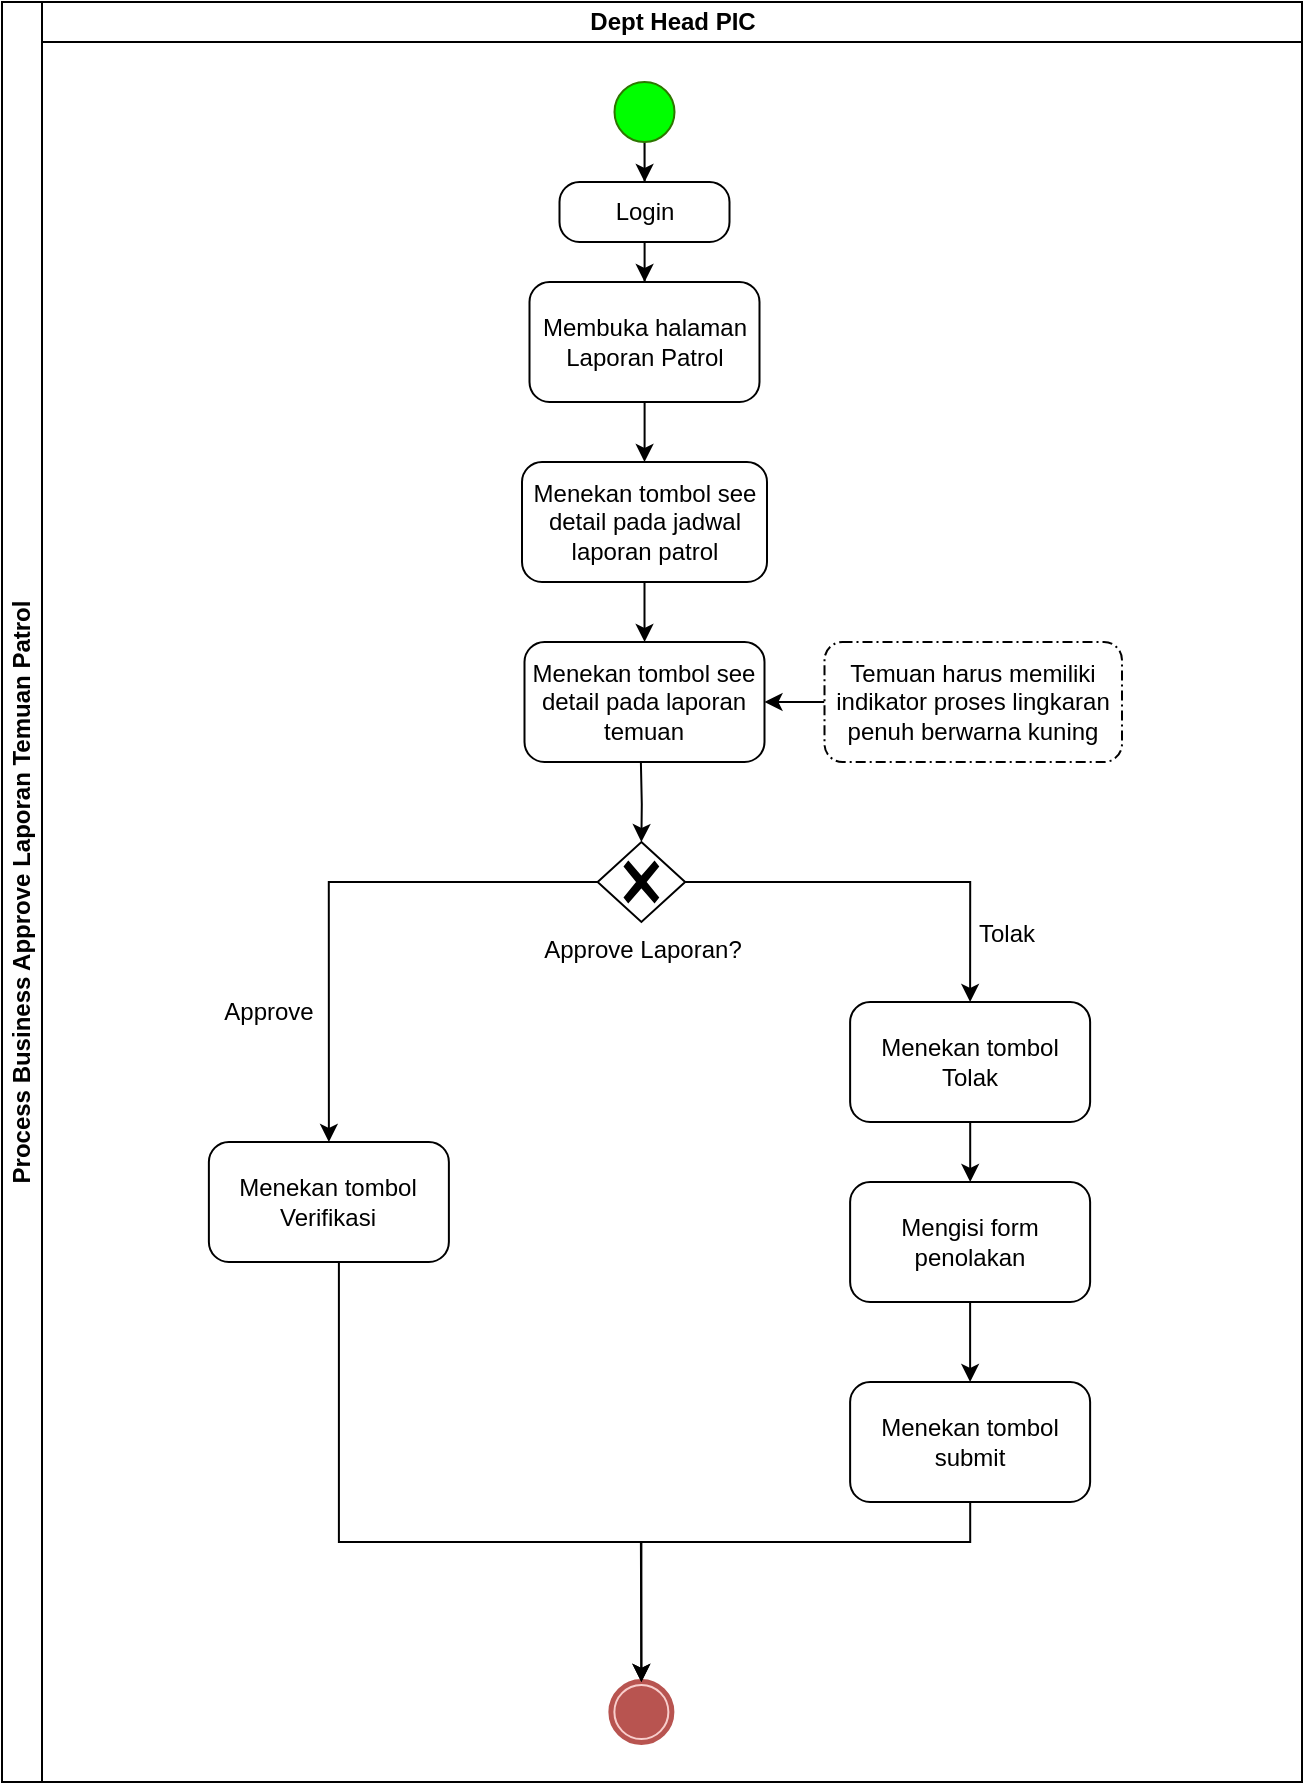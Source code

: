 <mxfile version="24.0.7" type="device">
  <diagram name="Page-1" id="zpgvi00k8cMSznXeX_7v">
    <mxGraphModel dx="1123" dy="721" grid="1" gridSize="10" guides="1" tooltips="1" connect="1" arrows="1" fold="1" page="1" pageScale="1" pageWidth="850" pageHeight="1100" math="0" shadow="0">
      <root>
        <mxCell id="0" />
        <mxCell id="1" parent="0" />
        <mxCell id="p2soG9ANZCDUTR2Bre6W-1" value="Process Business Approve Laporan Temuan Patrol" style="swimlane;html=1;childLayout=stackLayout;resizeParent=1;resizeParentMax=0;startSize=20;horizontal=0;horizontalStack=1;whiteSpace=wrap;" parent="1" vertex="1">
          <mxGeometry x="90" y="40" width="650" height="890" as="geometry">
            <mxRectangle x="210" y="20" width="40" height="190" as="alternateBounds" />
          </mxGeometry>
        </mxCell>
        <mxCell id="p2soG9ANZCDUTR2Bre6W-2" value="Dept Head PIC" style="swimlane;html=1;startSize=20;" parent="p2soG9ANZCDUTR2Bre6W-1" vertex="1">
          <mxGeometry x="20" width="630" height="890" as="geometry">
            <mxRectangle x="20" width="40" height="480" as="alternateBounds" />
          </mxGeometry>
        </mxCell>
        <mxCell id="p2soG9ANZCDUTR2Bre6W-3" style="edgeStyle=orthogonalEdgeStyle;rounded=0;orthogonalLoop=1;jettySize=auto;html=1;" parent="p2soG9ANZCDUTR2Bre6W-2" source="p2soG9ANZCDUTR2Bre6W-4" target="p2soG9ANZCDUTR2Bre6W-6" edge="1">
          <mxGeometry relative="1" as="geometry" />
        </mxCell>
        <mxCell id="p2soG9ANZCDUTR2Bre6W-4" value="Login" style="points=[[0.25,0,0],[0.5,0,0],[0.75,0,0],[1,0.25,0],[1,0.5,0],[1,0.75,0],[0.75,1,0],[0.5,1,0],[0.25,1,0],[0,0.75,0],[0,0.5,0],[0,0.25,0]];shape=mxgraph.bpmn.task;whiteSpace=wrap;rectStyle=rounded;size=10;html=1;container=1;expand=0;collapsible=0;taskMarker=abstract;" parent="p2soG9ANZCDUTR2Bre6W-2" vertex="1">
          <mxGeometry x="258.75" y="90" width="85" height="30" as="geometry" />
        </mxCell>
        <mxCell id="p2soG9ANZCDUTR2Bre6W-5" style="edgeStyle=orthogonalEdgeStyle;rounded=0;orthogonalLoop=1;jettySize=auto;html=1;" parent="p2soG9ANZCDUTR2Bre6W-2" source="p2soG9ANZCDUTR2Bre6W-6" target="p2soG9ANZCDUTR2Bre6W-8" edge="1">
          <mxGeometry relative="1" as="geometry" />
        </mxCell>
        <mxCell id="p2soG9ANZCDUTR2Bre6W-6" value="Membuka halaman Laporan Patrol" style="points=[[0.25,0,0],[0.5,0,0],[0.75,0,0],[1,0.25,0],[1,0.5,0],[1,0.75,0],[0.75,1,0],[0.5,1,0],[0.25,1,0],[0,0.75,0],[0,0.5,0],[0,0.25,0]];shape=mxgraph.bpmn.task;whiteSpace=wrap;rectStyle=rounded;size=10;html=1;container=1;expand=0;collapsible=0;taskMarker=abstract;" parent="p2soG9ANZCDUTR2Bre6W-2" vertex="1">
          <mxGeometry x="243.75" y="140" width="115" height="60" as="geometry" />
        </mxCell>
        <mxCell id="p2soG9ANZCDUTR2Bre6W-7" style="edgeStyle=orthogonalEdgeStyle;rounded=0;orthogonalLoop=1;jettySize=auto;html=1;" parent="p2soG9ANZCDUTR2Bre6W-2" source="p2soG9ANZCDUTR2Bre6W-8" target="p2soG9ANZCDUTR2Bre6W-12" edge="1">
          <mxGeometry relative="1" as="geometry" />
        </mxCell>
        <mxCell id="p2soG9ANZCDUTR2Bre6W-8" value="Menekan tombol see detail pada jadwal laporan patrol" style="points=[[0.25,0,0],[0.5,0,0],[0.75,0,0],[1,0.25,0],[1,0.5,0],[1,0.75,0],[0.75,1,0],[0.5,1,0],[0.25,1,0],[0,0.75,0],[0,0.5,0],[0,0.25,0]];shape=mxgraph.bpmn.task;whiteSpace=wrap;rectStyle=rounded;size=10;html=1;container=1;expand=0;collapsible=0;taskMarker=abstract;" parent="p2soG9ANZCDUTR2Bre6W-2" vertex="1">
          <mxGeometry x="240" y="230" width="122.5" height="60" as="geometry" />
        </mxCell>
        <mxCell id="p2soG9ANZCDUTR2Bre6W-9" style="edgeStyle=orthogonalEdgeStyle;rounded=0;orthogonalLoop=1;jettySize=auto;html=1;" parent="p2soG9ANZCDUTR2Bre6W-2" source="p2soG9ANZCDUTR2Bre6W-10" target="p2soG9ANZCDUTR2Bre6W-4" edge="1">
          <mxGeometry relative="1" as="geometry" />
        </mxCell>
        <mxCell id="p2soG9ANZCDUTR2Bre6W-10" value="" style="points=[[0.145,0.145,0],[0.5,0,0],[0.855,0.145,0],[1,0.5,0],[0.855,0.855,0],[0.5,1,0],[0.145,0.855,0],[0,0.5,0]];shape=mxgraph.bpmn.event;html=1;verticalLabelPosition=bottom;labelBackgroundColor=#ffffff;verticalAlign=top;align=center;perimeter=ellipsePerimeter;outlineConnect=0;aspect=fixed;outline=standard;symbol=general;fillColor=#00FF00;strokeColor=#2D7600;fontColor=#ffffff;" parent="p2soG9ANZCDUTR2Bre6W-2" vertex="1">
          <mxGeometry x="286.25" y="40" width="30" height="30" as="geometry" />
        </mxCell>
        <mxCell id="p2soG9ANZCDUTR2Bre6W-12" value="Menekan tombol see detail pada laporan temuan" style="points=[[0.25,0,0],[0.5,0,0],[0.75,0,0],[1,0.25,0],[1,0.5,0],[1,0.75,0],[0.75,1,0],[0.5,1,0],[0.25,1,0],[0,0.75,0],[0,0.5,0],[0,0.25,0]];shape=mxgraph.bpmn.task;whiteSpace=wrap;rectStyle=rounded;size=10;html=1;container=1;expand=0;collapsible=0;taskMarker=abstract;" parent="p2soG9ANZCDUTR2Bre6W-2" vertex="1">
          <mxGeometry x="241.25" y="320" width="120" height="60" as="geometry" />
        </mxCell>
        <mxCell id="p2soG9ANZCDUTR2Bre6W-16" style="edgeStyle=orthogonalEdgeStyle;rounded=0;orthogonalLoop=1;jettySize=auto;html=1;" parent="p2soG9ANZCDUTR2Bre6W-2" source="p2soG9ANZCDUTR2Bre6W-17" target="p2soG9ANZCDUTR2Bre6W-12" edge="1">
          <mxGeometry relative="1" as="geometry" />
        </mxCell>
        <mxCell id="p2soG9ANZCDUTR2Bre6W-17" value="Temuan harus memiliki indikator proses lingkaran penuh berwarna kuning" style="points=[[0.25,0,0],[0.5,0,0],[0.75,0,0],[1,0.25,0],[1,0.5,0],[1,0.75,0],[0.75,1,0],[0.5,1,0],[0.25,1,0],[0,0.75,0],[0,0.5,0],[0,0.25,0]];rounded=1;dashed=1;dashPattern=5 2 1 2;labelPosition=center;verticalLabelPosition=middle;align=center;verticalAlign=middle;fontSize=12;html=1;whiteSpace=wrap;" parent="p2soG9ANZCDUTR2Bre6W-2" vertex="1">
          <mxGeometry x="391.25" y="320" width="148.75" height="60" as="geometry" />
        </mxCell>
        <mxCell id="vs9dShwJ4QM-kIbL_MG4-1" value="" style="points=[[0.145,0.145,0],[0.5,0,0],[0.855,0.145,0],[1,0.5,0],[0.855,0.855,0],[0.5,1,0],[0.145,0.855,0],[0,0.5,0]];shape=mxgraph.bpmn.event;html=1;verticalLabelPosition=bottom;labelBackgroundColor=#ffffff;verticalAlign=top;align=center;perimeter=ellipsePerimeter;outlineConnect=0;aspect=fixed;outline=end;symbol=terminate;fillColor=#f8cecc;strokeColor=#b85450;gradientColor=#ea6b66;" vertex="1" parent="p2soG9ANZCDUTR2Bre6W-2">
          <mxGeometry x="284.69" y="840" width="30" height="30" as="geometry" />
        </mxCell>
        <mxCell id="vs9dShwJ4QM-kIbL_MG4-2" style="edgeStyle=orthogonalEdgeStyle;rounded=0;orthogonalLoop=1;jettySize=auto;html=1;" edge="1" parent="p2soG9ANZCDUTR2Bre6W-2" source="vs9dShwJ4QM-kIbL_MG4-13" target="vs9dShwJ4QM-kIbL_MG4-1">
          <mxGeometry relative="1" as="geometry">
            <mxPoint x="299.69" y="520.0" as="targetPoint" />
            <Array as="points">
              <mxPoint x="148.44" y="770" />
              <mxPoint x="299.44" y="770" />
            </Array>
          </mxGeometry>
        </mxCell>
        <mxCell id="vs9dShwJ4QM-kIbL_MG4-3" style="edgeStyle=orthogonalEdgeStyle;rounded=0;orthogonalLoop=1;jettySize=auto;html=1;" edge="1" parent="p2soG9ANZCDUTR2Bre6W-2" source="vs9dShwJ4QM-kIbL_MG4-4" target="vs9dShwJ4QM-kIbL_MG4-6">
          <mxGeometry relative="1" as="geometry" />
        </mxCell>
        <mxCell id="vs9dShwJ4QM-kIbL_MG4-4" value="Menekan tombol Tolak" style="points=[[0.25,0,0],[0.5,0,0],[0.75,0,0],[1,0.25,0],[1,0.5,0],[1,0.75,0],[0.75,1,0],[0.5,1,0],[0.25,1,0],[0,0.75,0],[0,0.5,0],[0,0.25,0]];shape=mxgraph.bpmn.task;whiteSpace=wrap;rectStyle=rounded;size=10;html=1;container=1;expand=0;collapsible=0;taskMarker=abstract;" vertex="1" parent="p2soG9ANZCDUTR2Bre6W-2">
          <mxGeometry x="404.06" y="500" width="120" height="60" as="geometry" />
        </mxCell>
        <mxCell id="vs9dShwJ4QM-kIbL_MG4-5" style="edgeStyle=orthogonalEdgeStyle;rounded=0;orthogonalLoop=1;jettySize=auto;html=1;" edge="1" parent="p2soG9ANZCDUTR2Bre6W-2" source="vs9dShwJ4QM-kIbL_MG4-6" target="vs9dShwJ4QM-kIbL_MG4-7">
          <mxGeometry relative="1" as="geometry" />
        </mxCell>
        <mxCell id="vs9dShwJ4QM-kIbL_MG4-6" value="Mengisi form penolakan" style="points=[[0.25,0,0],[0.5,0,0],[0.75,0,0],[1,0.25,0],[1,0.5,0],[1,0.75,0],[0.75,1,0],[0.5,1,0],[0.25,1,0],[0,0.75,0],[0,0.5,0],[0,0.25,0]];shape=mxgraph.bpmn.task;whiteSpace=wrap;rectStyle=rounded;size=10;html=1;container=1;expand=0;collapsible=0;taskMarker=abstract;" vertex="1" parent="p2soG9ANZCDUTR2Bre6W-2">
          <mxGeometry x="404.06" y="590" width="120" height="60" as="geometry" />
        </mxCell>
        <mxCell id="vs9dShwJ4QM-kIbL_MG4-7" value="Menekan tombol submit" style="points=[[0.25,0,0],[0.5,0,0],[0.75,0,0],[1,0.25,0],[1,0.5,0],[1,0.75,0],[0.75,1,0],[0.5,1,0],[0.25,1,0],[0,0.75,0],[0,0.5,0],[0,0.25,0]];shape=mxgraph.bpmn.task;whiteSpace=wrap;rectStyle=rounded;size=10;html=1;container=1;expand=0;collapsible=0;taskMarker=abstract;" vertex="1" parent="p2soG9ANZCDUTR2Bre6W-2">
          <mxGeometry x="404.06" y="690" width="120" height="60" as="geometry" />
        </mxCell>
        <mxCell id="vs9dShwJ4QM-kIbL_MG4-8" style="edgeStyle=orthogonalEdgeStyle;rounded=0;orthogonalLoop=1;jettySize=auto;html=1;entryX=0.5;entryY=0;entryDx=0;entryDy=0;entryPerimeter=0;" edge="1" parent="p2soG9ANZCDUTR2Bre6W-2" source="vs9dShwJ4QM-kIbL_MG4-7" target="vs9dShwJ4QM-kIbL_MG4-1">
          <mxGeometry relative="1" as="geometry">
            <Array as="points">
              <mxPoint x="464.44" y="770" />
              <mxPoint x="299.44" y="770" />
            </Array>
          </mxGeometry>
        </mxCell>
        <mxCell id="vs9dShwJ4QM-kIbL_MG4-9" value="Approve Laporan?" style="points=[[0.25,0.25,0],[0.5,0,0],[0.75,0.25,0],[1,0.5,0],[0.75,0.75,0],[0.5,1,0],[0.25,0.75,0],[0,0.5,0]];shape=mxgraph.bpmn.gateway2;html=1;verticalLabelPosition=bottom;labelBackgroundColor=#ffffff;verticalAlign=top;align=center;perimeter=rhombusPerimeter;outlineConnect=0;outline=none;symbol=none;gwType=exclusive;" vertex="1" parent="p2soG9ANZCDUTR2Bre6W-2">
          <mxGeometry x="277.82" y="420" width="43.75" height="40" as="geometry" />
        </mxCell>
        <mxCell id="vs9dShwJ4QM-kIbL_MG4-10" style="edgeStyle=orthogonalEdgeStyle;rounded=0;orthogonalLoop=1;jettySize=auto;html=1;entryX=0.5;entryY=0;entryDx=0;entryDy=0;entryPerimeter=0;" edge="1" parent="p2soG9ANZCDUTR2Bre6W-2" target="vs9dShwJ4QM-kIbL_MG4-9">
          <mxGeometry relative="1" as="geometry">
            <mxPoint x="299.44" y="380" as="sourcePoint" />
          </mxGeometry>
        </mxCell>
        <mxCell id="vs9dShwJ4QM-kIbL_MG4-11" style="edgeStyle=orthogonalEdgeStyle;rounded=0;orthogonalLoop=1;jettySize=auto;html=1;entryX=0.5;entryY=0;entryDx=0;entryDy=0;entryPerimeter=0;" edge="1" parent="p2soG9ANZCDUTR2Bre6W-2" source="vs9dShwJ4QM-kIbL_MG4-9" target="vs9dShwJ4QM-kIbL_MG4-4">
          <mxGeometry relative="1" as="geometry" />
        </mxCell>
        <mxCell id="vs9dShwJ4QM-kIbL_MG4-12" style="edgeStyle=orthogonalEdgeStyle;rounded=0;orthogonalLoop=1;jettySize=auto;html=1;entryX=0.5;entryY=0;entryDx=0;entryDy=0;entryPerimeter=0;" edge="1" parent="p2soG9ANZCDUTR2Bre6W-2" source="vs9dShwJ4QM-kIbL_MG4-9" target="vs9dShwJ4QM-kIbL_MG4-13">
          <mxGeometry relative="1" as="geometry" />
        </mxCell>
        <mxCell id="vs9dShwJ4QM-kIbL_MG4-13" value="Menekan tombol Verifikasi" style="points=[[0.25,0,0],[0.5,0,0],[0.75,0,0],[1,0.25,0],[1,0.5,0],[1,0.75,0],[0.75,1,0],[0.5,1,0],[0.25,1,0],[0,0.75,0],[0,0.5,0],[0,0.25,0]];shape=mxgraph.bpmn.task;whiteSpace=wrap;rectStyle=rounded;size=10;html=1;container=1;expand=0;collapsible=0;taskMarker=abstract;" vertex="1" parent="p2soG9ANZCDUTR2Bre6W-2">
          <mxGeometry x="83.44" y="570" width="120" height="60" as="geometry" />
        </mxCell>
        <mxCell id="vs9dShwJ4QM-kIbL_MG4-14" value="Approve" style="text;html=1;align=center;verticalAlign=middle;resizable=0;points=[];autosize=1;strokeColor=none;fillColor=none;" vertex="1" parent="p2soG9ANZCDUTR2Bre6W-2">
          <mxGeometry x="78.44" y="490" width="70" height="30" as="geometry" />
        </mxCell>
        <mxCell id="vs9dShwJ4QM-kIbL_MG4-15" value="Tolak" style="text;html=1;align=center;verticalAlign=middle;resizable=0;points=[];autosize=1;strokeColor=none;fillColor=none;" vertex="1" parent="p2soG9ANZCDUTR2Bre6W-2">
          <mxGeometry x="457.44" y="451" width="50" height="30" as="geometry" />
        </mxCell>
      </root>
    </mxGraphModel>
  </diagram>
</mxfile>
